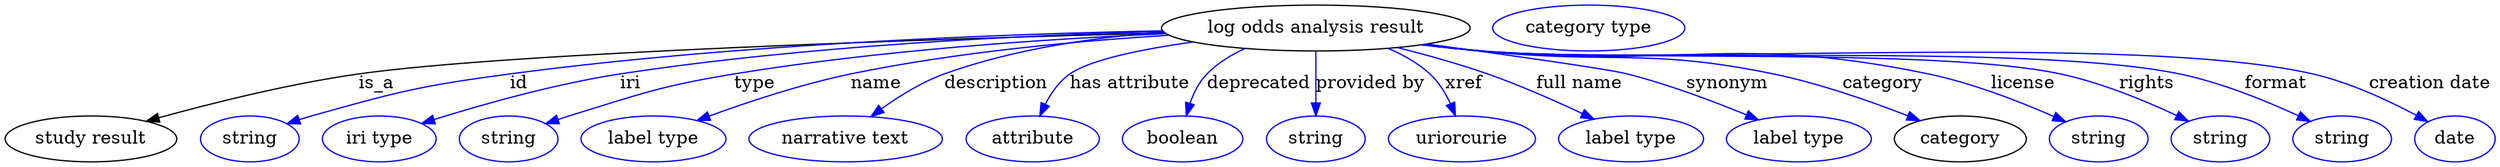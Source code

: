 digraph {
	graph [bb="0,0,1940.1,123"];
	node [label="\N"];
	"log odds analysis result"	[height=0.5,
		label="log odds analysis result",
		pos="1020.9,105",
		width=3.34];
	"study result"	[height=0.5,
		pos="66.944,18",
		width=1.8596];
	"log odds analysis result" -> "study result"	[label=is_a,
		lp="288.94,61.5",
		pos="e,109.91,31.849 903.31,101.19 724.49,96.464 392.64,85.753 274.94,69 221.33,61.368 161.31,46.21 119.58,34.574"];
	id	[color=blue,
		height=0.5,
		label=string,
		pos="189.94,18",
		width=1.0652];
	"log odds analysis result" -> id	[color=blue,
		label=id,
		lp="399.94,61.5",
		pos="e,218.94,29.954 901.5,102.81 774.78,100.27 568.96,92.5 392.94,69 323.13,59.679 305.73,55.131 237.94,36 234.84,35.124 231.64,34.151 \
228.45,33.129",
		style=solid];
	iri	[color=blue,
		height=0.5,
		label="iri type",
		pos="290.94,18",
		width=1.2277];
	"log odds analysis result" -> iri	[color=blue,
		label=iri,
		lp="486.94,61.5",
		pos="e,324.11,30.135 901.87,102.35 791.62,99.404 623.39,91.271 478.94,69 428.23,61.181 371.5,45.033 333.75,33.196",
		style=solid];
	type	[color=blue,
		height=0.5,
		label=string,
		pos="391.94,18",
		width=1.0652];
	"log odds analysis result" -> type	[color=blue,
		label=type,
		lp="583.94,61.5",
		pos="e,420.88,29.962 904.37,100.55 812.48,96.491 681.37,87.745 567.94,69 509.56,59.351 495.5,53.418 438.94,36 436.18,35.15 433.35,34.234 \
430.5,33.283",
		style=solid];
	name	[color=blue,
		height=0.5,
		label="label type",
		pos="504.94,18",
		width=1.5707];
	"log odds analysis result" -> name	[color=blue,
		label=name,
		lp="678.94,61.5",
		pos="e,538.92,32.4 906.67,99.322 834.95,94.821 740.85,86.044 658.94,69 620.83,61.068 578.87,47.082 548.4,35.916",
		style=solid];
	description	[color=blue,
		height=0.5,
		label="narrative text",
		pos="654.94,18",
		width=2.0943];
	"log odds analysis result" -> description	[color=blue,
		label=description,
		lp="771.44,61.5",
		pos="e,674.52,35.569 902.36,101.99 848.68,97.993 785.23,88.878 730.94,69 713.63,62.659 696.3,51.7 682.57,41.656",
		style=solid];
	"has attribute"	[color=blue,
		height=0.5,
		label=attribute,
		pos="799.94,18",
		width=1.4443];
	"log odds analysis result" -> "has attribute"	[color=blue,
		label="has attribute",
		lp="875.94,61.5",
		pos="e,805.53,36 925.13,94.077 885.42,88.442 844.92,80.229 828.94,69 820.62,63.151 814.35,54.097 809.8,45.293",
		style=solid];
	deprecated	[color=blue,
		height=0.5,
		label=boolean,
		pos="916.94,18",
		width=1.2999];
	"log odds analysis result" -> deprecated	[color=blue,
		label=deprecated,
		lp="976.44,61.5",
		pos="e,919.86,36.167 965.63,88.918 954.76,83.96 944.18,77.465 935.94,69 929.78,62.659 925.57,54.114 922.71,45.882",
		style=solid];
	"provided by"	[color=blue,
		height=0.5,
		label=string,
		pos="1019.9,18",
		width=1.0652];
	"log odds analysis result" -> "provided by"	[color=blue,
		label="provided by",
		lp="1063.4,61.5",
		pos="e,1020.1,36.175 1020.7,86.799 1020.6,75.163 1020.4,59.548 1020.3,46.237",
		style=solid];
	xref	[color=blue,
		height=0.5,
		label=uriorcurie,
		pos="1133.9,18",
		width=1.5887];
	"log odds analysis result" -> xref	[color=blue,
		label=xref,
		lp="1135.4,61.5",
		pos="e,1129.2,36.258 1077.8,88.967 1089.4,83.994 1100.8,77.479 1109.9,69 1116.7,62.686 1121.8,54.045 1125.5,45.723",
		style=solid];
	"full name"	[color=blue,
		height=0.5,
		label="label type",
		pos="1265.9,18",
		width=1.5707];
	"log odds analysis result" -> "full name"	[color=blue,
		label="full name",
		lp="1225.4,61.5",
		pos="e,1237,33.488 1084.2,89.599 1106.5,83.936 1131.5,76.891 1153.9,69 1179.1,60.128 1206.5,47.945 1227.9,37.827",
		style=solid];
	synonym	[color=blue,
		height=0.5,
		label="label type",
		pos="1396.9,18",
		width=1.5707];
	"log odds analysis result" -> synonym	[color=blue,
		label=synonym,
		lp="1340.9,61.5",
		pos="e,1365.3,32.985 1107.3,92.426 1170.5,83.795 1247.9,72.859 1262.9,69 1294.8,60.844 1329.6,47.728 1355.8,36.975",
		style=solid];
	category	[height=0.5,
		pos="1522.9,18",
		width=1.4263];
	"log odds analysis result" -> category	[color=blue,
		label=category,
		lp="1462.4,61.5",
		pos="e,1491.4,32.382 1105.9,92.171 1120.6,90.309 1135.7,88.505 1149.9,87 1250.6,76.385 1277.8,89.556 1376.9,69 1413.4,61.446 1453.2,47.384 \
1482.1,36.092",
		style=solid];
	license	[color=blue,
		height=0.5,
		label=string,
		pos="1630.9,18",
		width=1.0652];
	"log odds analysis result" -> license	[color=blue,
		label=license,
		lp="1571.9,61.5",
		pos="e,1605.2,31.42 1104.5,92.011 1119.6,90.122 1135.2,88.35 1149.9,87 1304.2,72.872 1346.3,100.62 1497.9,69 1532.4,61.822 1569.7,47.143 \
1596,35.537",
		style=solid];
	rights	[color=blue,
		height=0.5,
		label=string,
		pos="1725.9,18",
		width=1.0652];
	"log odds analysis result" -> rights	[color=blue,
		label=rights,
		lp="1668.4,61.5",
		pos="e,1700.9,31.984 1104.1,91.91 1119.3,90.019 1135.1,88.273 1149.9,87 1249.9,78.439 1502.8,89.928 1600.9,69 1632.8,62.198 1667.1,47.964 \
1691.6,36.417",
		style=solid];
	format	[color=blue,
		height=0.5,
		label=string,
		pos="1820.9,18",
		width=1.0652];
	"log odds analysis result" -> format	[color=blue,
		label=format,
		lp="1769.4,61.5",
		pos="e,1796,31.807 1103.7,91.869 1119.1,89.97 1135,88.231 1149.9,87 1270.5,77.087 1575.5,93.512 1693.9,69 1726.7,62.23 1761.9,47.751 \
1786.9,36.108",
		style=solid];
	"creation date"	[color=blue,
		height=0.5,
		label=date,
		pos="1908.9,18",
		width=0.86659];
	"log odds analysis result" -> "creation date"	[color=blue,
		label="creation date",
		lp="1889.4,61.5",
		pos="e,1887.7,31.63 1103.4,91.847 1118.8,89.937 1134.9,88.2 1149.9,87 1293.5,75.574 1657.5,101.21 1797.9,69 1826.7,62.413 1857,48.178 \
1878.7,36.575",
		style=solid];
	"named thing_category"	[color=blue,
		height=0.5,
		label="category type",
		pos="1233.9,105",
		width=2.0762];
}
